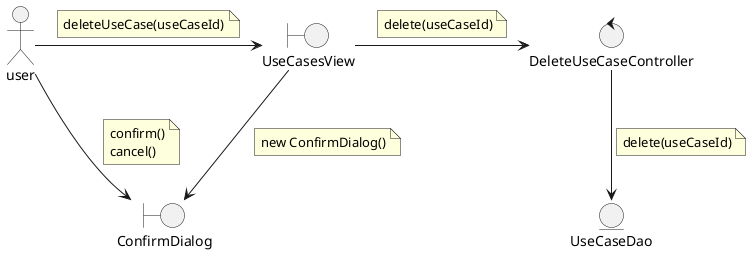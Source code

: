 @startuml

actor user
boundary UseCasesView
boundary ConfirmDialog
control DeleteUseCaseController
entity UseCaseDao

user -right-> UseCasesView
    note on link
        deleteUseCase(useCaseId)
    end note
user --> ConfirmDialog
    note on link
        confirm()
        cancel()
    end note
UseCasesView --> ConfirmDialog
    note on link
        new ConfirmDialog()
    end note
UseCasesView -right-> DeleteUseCaseController
    note on link
        delete(useCaseId)
    end note
DeleteUseCaseController -down-> UseCaseDao
    note on link
        delete(useCaseId)
    end note

@enduml
